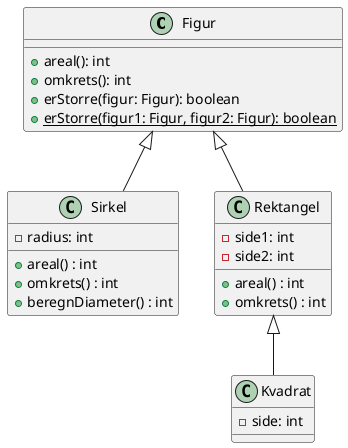 @startuml

class Figur {
   + areal(): int
   + omkrets(): int
   + erStorre(figur: Figur): boolean
   + {static} erStorre(figur1: Figur, figur2: Figur): boolean
}

class Sirkel extends Figur {
    - radius: int
    + areal() : int
    + omkrets() : int
    + beregnDiameter() : int
}

class Rektangel extends Figur {
    - side1: int
    - side2: int
    + areal() : int
    + omkrets() : int
}

class Kvadrat extends Rektangel {
    - side: int
}

@enduml